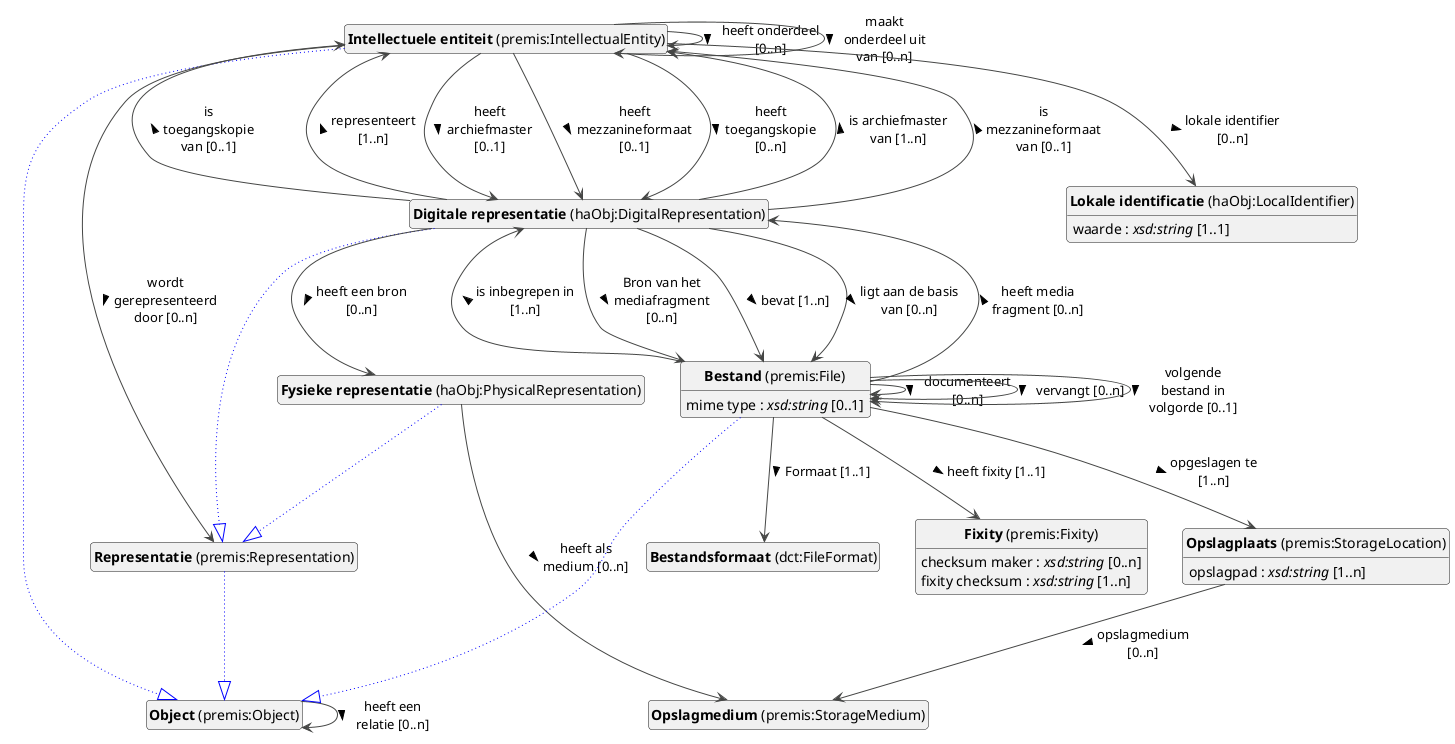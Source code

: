 @startuml
!theme vibrant
skinparam classFontSize 14
!define LIGHTORANGE
skinparam componentStyle uml2
skinparam wrapMessageWidth 100
' skinparam ArrowColor #Maroon
' Remove shadows
skinparam shadowing false
'skinparam linetype polyline
skinparam ArrowMessageAlignment left


class "<b>Object</b> (premis:Object)" as premis_Object [[#premis%3AObject]]
class "<b>Intellectuele entiteit</b> (premis:IntellectualEntity)" as premis_IntellectualEntity [[#premis%3AIntellectualEntity]]
class "<b>Object</b> (premis:Object)" as premis_Object [[#premis%3AObject]]
class "<b>Fysieke representatie</b> (haObj:PhysicalRepresentation)" as haObj_PhysicalRepresentation [[#haObj%3APhysicalRepresentation]]
class "<b>Representatie</b> (premis:Representation)" as premis_Representation [[#premis%3ARepresentation]]
class "<b>Digitale representatie</b> (haObj:DigitalRepresentation)" as haObj_DigitalRepresentation [[#haObj%3ADigitalRepresentation]]
class "<b>Representatie</b> (premis:Representation)" as premis_Representation [[#premis%3ARepresentation]]
class "<b>Bestand</b> (premis:File)" as premis_File [[#premis%3AFile]]
class "<b>Object</b> (premis:Object)" as premis_Object [[#premis%3AObject]]
class "<b>Fixity</b> (premis:Fixity)" as premis_Fixity [[#premis%3AFixity]]
class "<b>Opslagplaats</b> (premis:StorageLocation)" as premis_StorageLocation [[#premis%3AStorageLocation]]
class "<b>Lokale identificatie</b> (haObj:LocalIdentifier)" as haObj_LocalIdentifier [[#haObj%3ALocalIdentifier]]
class "<b>Bestandsformaat</b> (dct:FileFormat)" as dct_FileFormat [[#dct%3AFileFormat]]
class "<b>Opslagmedium</b> (premis:StorageMedium)" as premis_StorageMedium [[#premis%3AStorageMedium]]
class "<b>Representatie</b> (premis:Representation)" as premis_Representation [[#premis%3ARepresentation]]
class "<b>Object</b> (premis:Object)" as premis_Object [[#premis%3AObject]]



premis_Object --> premis_Object : heeft een relatie [0..n] >

premis_IntellectualEntity --|> premis_Object #blue;line.dotted;text:blue


premis_IntellectualEntity --> haObj_DigitalRepresentation : heeft archiefmaster [0..1] >

premis_IntellectualEntity --> haObj_DigitalRepresentation : heeft mezzanineformaat [0..1] >

premis_IntellectualEntity --> premis_IntellectualEntity : heeft onderdeel [0..n] >

premis_IntellectualEntity --> haObj_DigitalRepresentation : heeft toegangskopie [0..n] >

premis_IntellectualEntity --> haObj_LocalIdentifier : lokale identifier [0..n] >

premis_IntellectualEntity --> premis_IntellectualEntity : maakt onderdeel uit van [0..n] >

premis_IntellectualEntity --> premis_Representation : wordt gerepresenteerd door [0..n] >

haObj_PhysicalRepresentation --|> premis_Representation #blue;line.dotted;text:blue


haObj_PhysicalRepresentation --> premis_StorageMedium : heeft als medium [0..n] >

haObj_DigitalRepresentation --|> premis_Representation #blue;line.dotted;text:blue


haObj_DigitalRepresentation --> premis_File : Bron van het mediafragment [0..n] >

haObj_DigitalRepresentation --> premis_File : bevat [1..n] >

haObj_DigitalRepresentation --> haObj_PhysicalRepresentation : heeft een bron [0..n] >

haObj_DigitalRepresentation --> premis_IntellectualEntity : is archiefmaster van [1..n] >

haObj_DigitalRepresentation --> premis_IntellectualEntity : is mezzanineformaat van [0..1] >

haObj_DigitalRepresentation --> premis_IntellectualEntity : is toegangskopie van [0..1] >

haObj_DigitalRepresentation --> premis_File : ligt aan de basis van [0..n] >

haObj_DigitalRepresentation --> premis_IntellectualEntity : representeert [1..n] >

premis_File --|> premis_Object #blue;line.dotted;text:blue


premis_File --> dct_FileFormat : Formaat [1..1] >

premis_File --> premis_File : documenteert [0..n] >

premis_File --> premis_Fixity : heeft fixity [1..1] >

premis_File --> haObj_DigitalRepresentation : heeft media fragment [0..n] >

premis_File --> haObj_DigitalRepresentation : is inbegrepen in [1..n] >
premis_File : mime type : <i>xsd:string</i> [0..1]


premis_File --> premis_StorageLocation : opgeslagen te [1..n] >

premis_File --> premis_File : vervangt [0..n] >

premis_File --> premis_File : volgende bestand in volgorde [0..1] >


premis_Fixity : checksum maker : <i>xsd:string</i> [0..n]

premis_Fixity : fixity checksum : <i>xsd:string</i> [1..n]




premis_StorageLocation --> premis_StorageMedium : opslagmedium [0..n] >
premis_StorageLocation : opslagpad : <i>xsd:string</i> [1..n]



haObj_LocalIdentifier : waarde : <i>xsd:string</i> [1..1]






premis_Representation --|> premis_Object #blue;line.dotted;text:blue



hide circle
hide methods
hide empty members
@enduml


